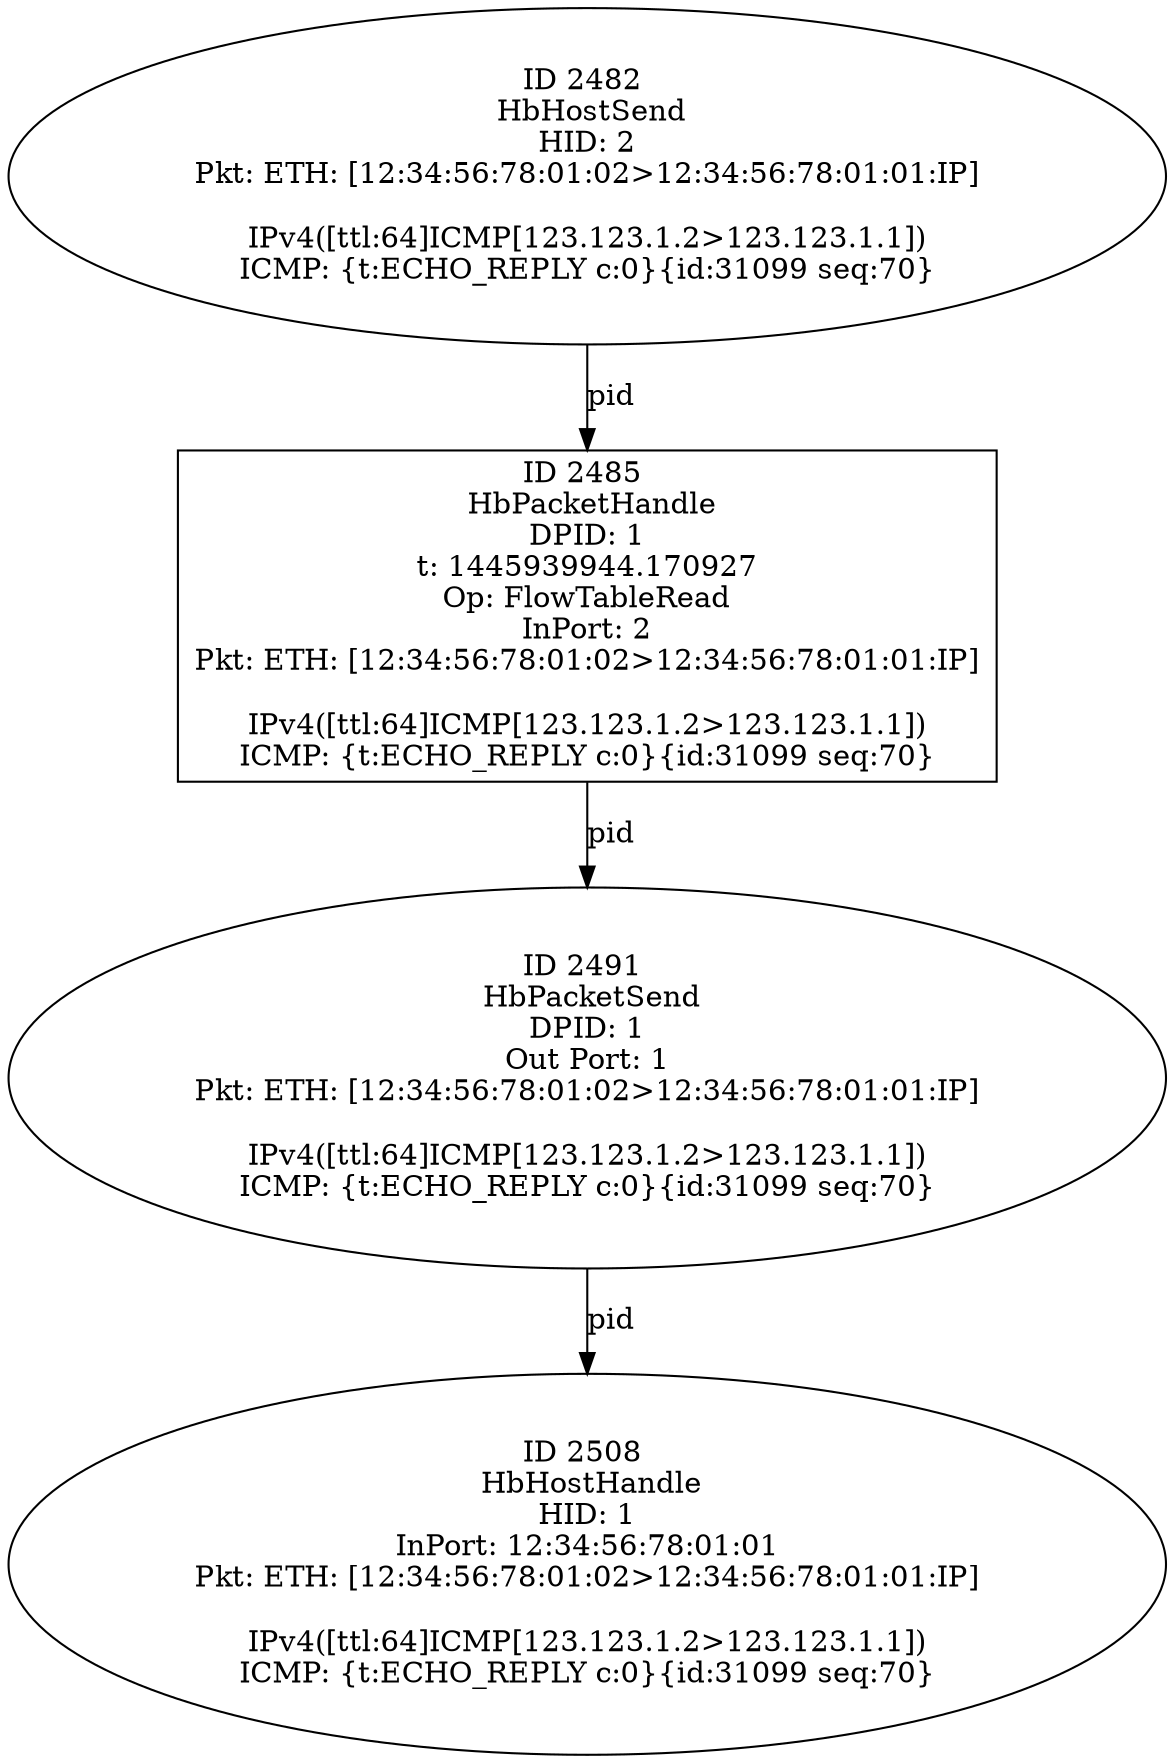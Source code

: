 strict digraph G {
2482 [shape=oval, event=<hb_events.HbHostSend object at 0x10814ed90>, label="ID 2482 
 HbHostSend
HID: 2
Pkt: ETH: [12:34:56:78:01:02>12:34:56:78:01:01:IP]

IPv4([ttl:64]ICMP[123.123.1.2>123.123.1.1])
ICMP: {t:ECHO_REPLY c:0}{id:31099 seq:70}"];
2491 [shape=oval, event=<hb_events.HbPacketSend object at 0x108156150>, label="ID 2491 
 HbPacketSend
DPID: 1
Out Port: 1
Pkt: ETH: [12:34:56:78:01:02>12:34:56:78:01:01:IP]

IPv4([ttl:64]ICMP[123.123.1.2>123.123.1.1])
ICMP: {t:ECHO_REPLY c:0}{id:31099 seq:70}"];
2508 [shape=oval, event=<hb_events.HbHostHandle object at 0x108168350>, label="ID 2508 
 HbHostHandle
HID: 1
InPort: 12:34:56:78:01:01
Pkt: ETH: [12:34:56:78:01:02>12:34:56:78:01:01:IP]

IPv4([ttl:64]ICMP[123.123.1.2>123.123.1.1])
ICMP: {t:ECHO_REPLY c:0}{id:31099 seq:70}"];
2485 [shape=box, event=<hb_events.HbPacketHandle object at 0x108162050>, label="ID 2485 
 HbPacketHandle
DPID: 1
t: 1445939944.170927
Op: FlowTableRead
InPort: 2
Pkt: ETH: [12:34:56:78:01:02>12:34:56:78:01:01:IP]

IPv4([ttl:64]ICMP[123.123.1.2>123.123.1.1])
ICMP: {t:ECHO_REPLY c:0}{id:31099 seq:70}"];
2482 -> 2485  [rel=pid, label=pid];
2491 -> 2508  [rel=pid, label=pid];
2485 -> 2491  [rel=pid, label=pid];
}
